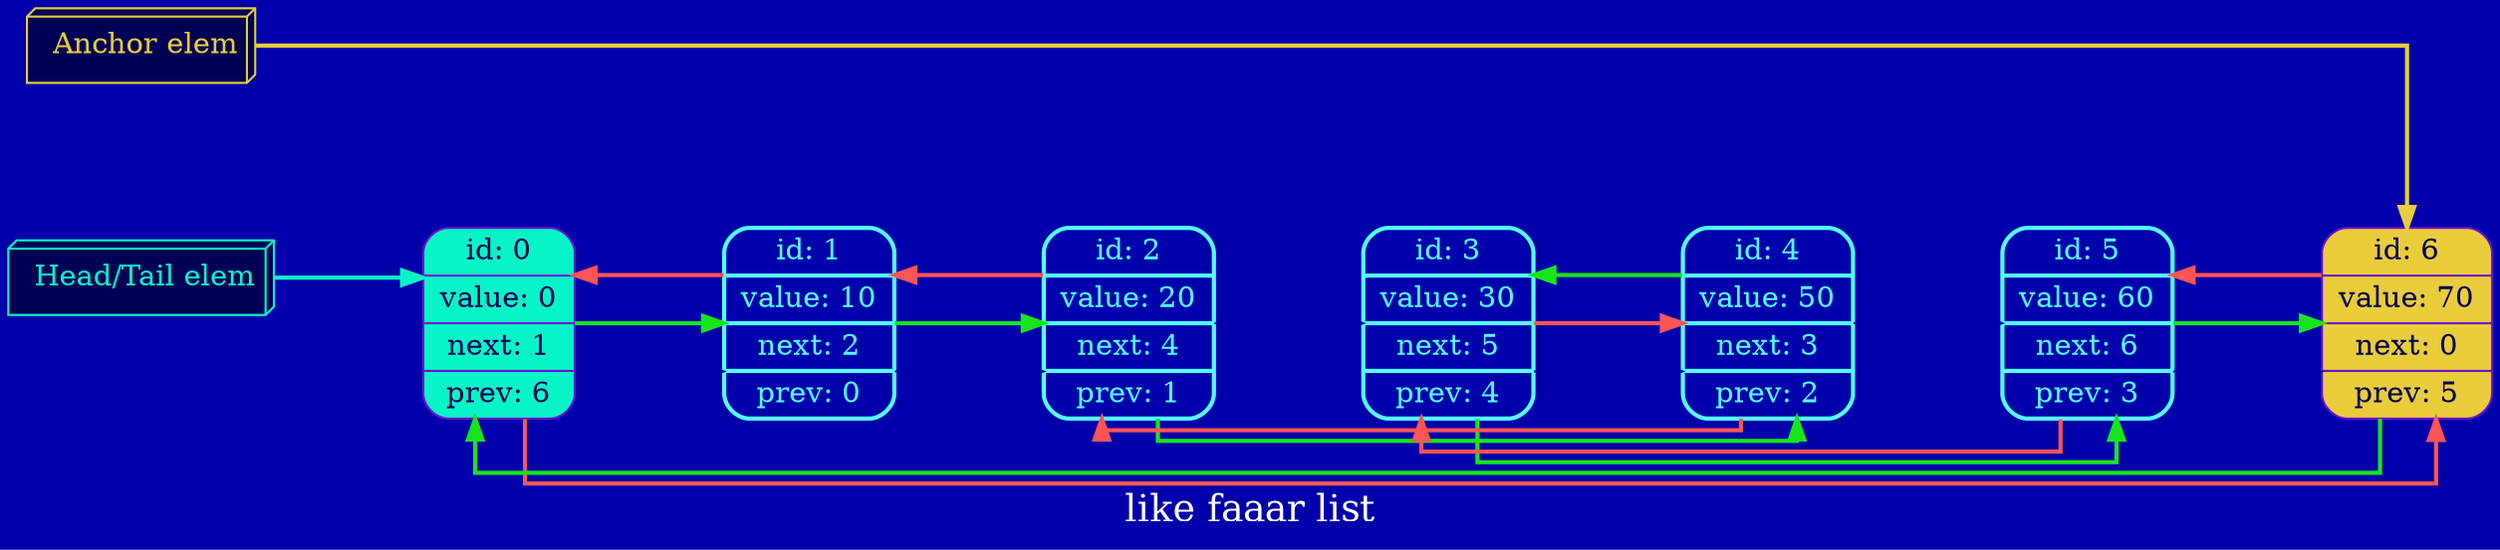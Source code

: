 digraph List {
  graph [
  charset = "UTF-8";
  label = "like faaar list"
    bgcolor   = "#0000aa", 
fontcolor = white, 
fontsize  = 18, 
 style = "rounded",   
rankdir = LR, 
splines = ortho  
ranksep = 1.0, 
nodesep = 0.9
 ];
node0[shape = Mrecord; style = filled; fillcolor = "#07f5c6"; color = "#6d0dd4"; fontcolor = "#000055"; label = " {id: 0} | {value: 0} | {next: 1} | {prev: 6}"]; 
node01[shape = box3d; style = filled; fillcolor = "#000055"; color = "#07f5c6"; fontcolor = "#07f5c6"; label = " Head/Tail elem"]; 
node1[shape = Mrecord; style = bold; fillcolor = "#0000aa"; color = "#55ffff"; fontcolor = "#55ffff"; label = " {id: 1} | {value: 10} | {next: 2} | {prev: 0}"]; 
node2[shape = Mrecord; style = bold; fillcolor = "#0000aa"; color = "#55ffff"; fontcolor = "#55ffff"; label = " {id: 2} | {value: 20} | {next: 4} | {prev: 1}"]; 
node3[shape = Mrecord; style = bold; fillcolor = "#0000aa"; color = "#55ffff"; fontcolor = "#55ffff"; label = " {id: 3} | {value: 30} | {next: 5} | {prev: 4}"]; 
node4[shape = Mrecord; style = bold; fillcolor = "#0000aa"; color = "#55ffff"; fontcolor = "#55ffff"; label = " {id: 4} | {value: 50} | {next: 3} | {prev: 2}"]; 
node5[shape = Mrecord; style = bold; fillcolor = "#0000aa"; color = "#55ffff"; fontcolor = "#55ffff"; label = " {id: 5} | {value: 60} | {next: 6} | {prev: 3}"]; 
node6[shape = Mrecord; style = filled; fillcolor = "#eacd3b"; color = "#6d0dd4"; fontcolor = "#000055"; label = " {id: 6} | {value: 70} | {next: 0} | {prev: 5}"]; 
node00[shape = box3d; style = filled; fillcolor = "#000055"; color = "#eacd3b"; fontcolor = "#eacd3b"; label = " Anchor elem"]; 

node0 -> node1 [color = "#0000aa"; weight = 1000;];
node1 -> node2 [color = "#0000aa"; weight = 1000;];
node2 -> node3 [color = "#0000aa"; weight = 1000;];
node3 -> node4 [color = "#0000aa"; weight = 1000;];
node4 -> node5 [color = "#0000aa"; weight = 1000;];
node5 -> node6 [color = "#0000aa"; weight = 1000;];

node0 -> node1 [color = "#18e41b" ;style="bold";  weight = 0;];
node1 -> node2 [color = "#18e41b" ;style="bold";  weight = 0;];
node2 -> node4 [color = "#18e41b" ;style="bold";  weight = 0;];
node4 -> node3 [color = "#18e41b" ;style="bold";  weight = 0;];
node3 -> node5 [color = "#18e41b" ;style="bold";  weight = 0;];
node5 -> node6 [color = "#18e41b" ;style="bold";  weight = 0;];
node6 -> node0 [color = "#18e41b" ;style="bold";  weight = 0;];

node0 -> node6 [color = "#ff5555" ; style="bold"; weight = 0; constraint = false;];
node1 -> node0 [color = "#ff5555" ; style="bold"; weight = 0; constraint = false;];
node2 -> node1 [color = "#ff5555" ; style="bold"; weight = 0; constraint = false;];
node4 -> node2 [color = "#ff5555" ; style="bold"; weight = 0; constraint = false;];
node3 -> node4 [color = "#ff5555" ; style="bold"; weight = 0; constraint = false;];
node5 -> node3 [color = "#ff5555" ; style="bold"; weight = 0; constraint = false;];
node6 -> node5 [color = "#ff5555" ; style="bold"; weight = 0; constraint = false;];

node00 -> node6 [color = "#eacd3b" ; style="bold"; weight = 0;];
node01 -> node0  [color = "#07f5c6" ; style="bold"; weight = 0;];
}
